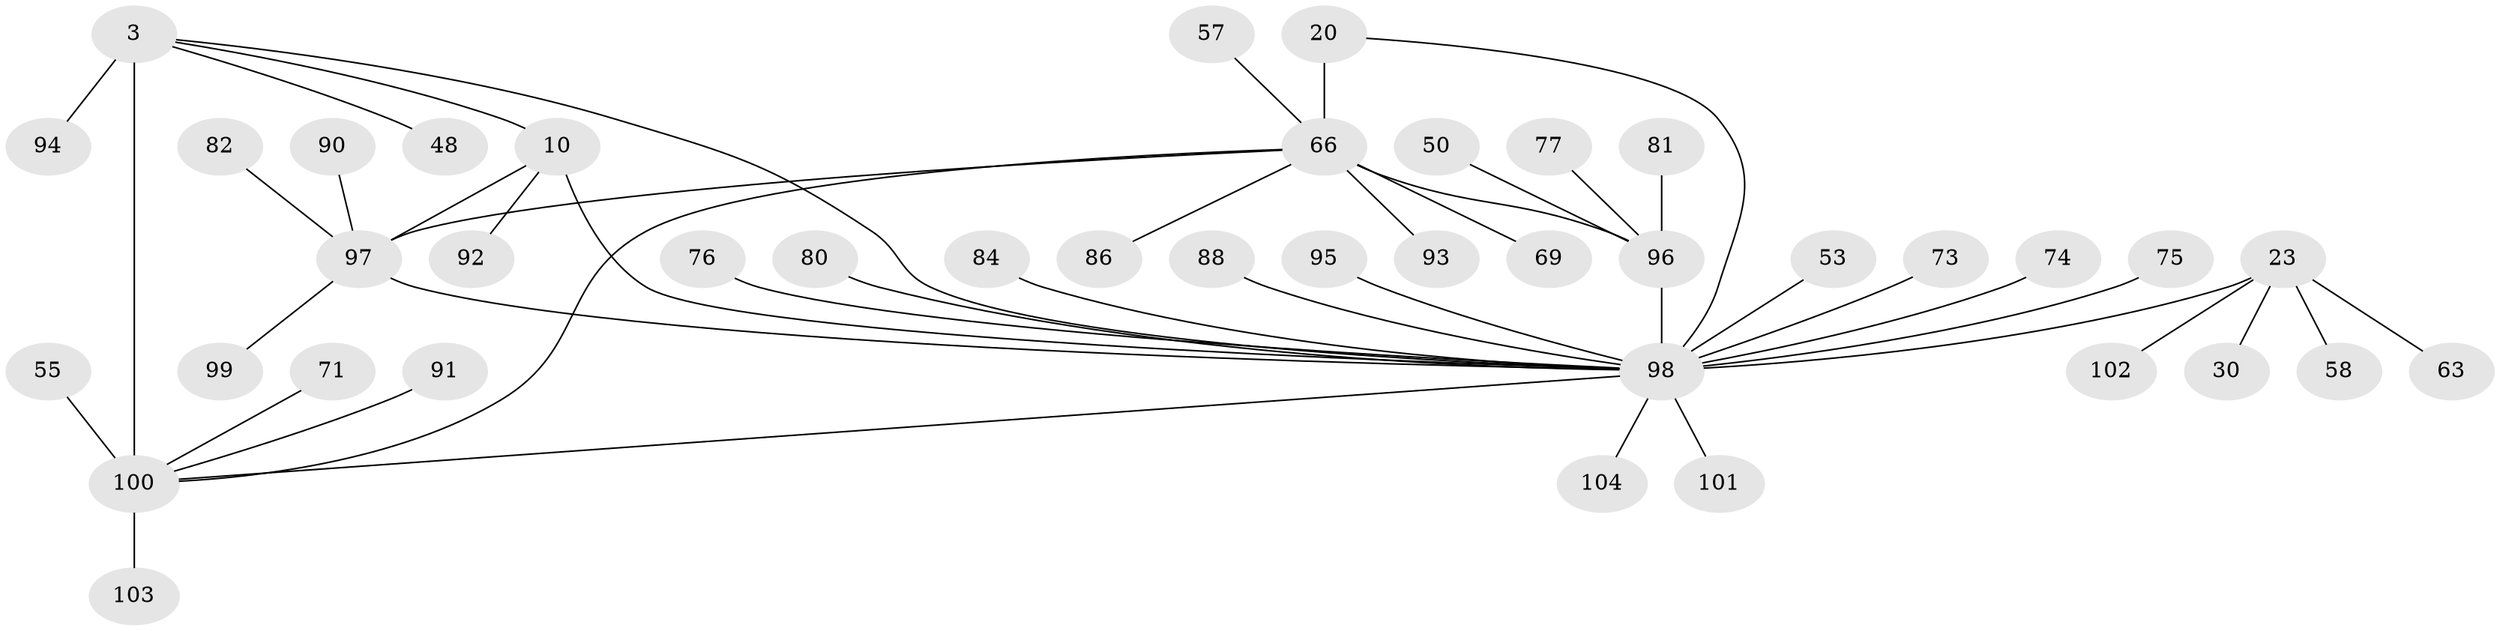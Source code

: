 // original degree distribution, {9: 0.057692307692307696, 5: 0.019230769230769232, 7: 0.038461538461538464, 8: 0.038461538461538464, 6: 0.057692307692307696, 12: 0.009615384615384616, 4: 0.019230769230769232, 10: 0.009615384615384616, 1: 0.5480769230769231, 3: 0.04807692307692308, 2: 0.15384615384615385}
// Generated by graph-tools (version 1.1) at 2025/58/03/04/25 21:58:31]
// undirected, 41 vertices, 46 edges
graph export_dot {
graph [start="1"]
  node [color=gray90,style=filled];
  3 [super="+2"];
  10 [super="+8"];
  20 [super="+17"];
  23 [super="+22"];
  30;
  48;
  50;
  53;
  55;
  57;
  58;
  63;
  66 [super="+19+26+29+42+54"];
  69;
  71 [super="+65"];
  73;
  74;
  75;
  76 [super="+72"];
  77;
  80;
  81;
  82 [super="+32+51"];
  84;
  86 [super="+39"];
  88;
  90 [super="+89"];
  91;
  92;
  93 [super="+68"];
  94 [super="+83"];
  95;
  96 [super="+87"];
  97 [super="+45+67+64+79"];
  98 [super="+34+15+35+47+59+78"];
  99;
  100 [super="+5+27+36+40+41+44+52"];
  101;
  102 [super="+85"];
  103;
  104;
  3 -- 48;
  3 -- 10;
  3 -- 94;
  3 -- 100 [weight=6];
  3 -- 98;
  10 -- 92;
  10 -- 98 [weight=2];
  10 -- 97 [weight=6];
  20 -- 66 [weight=6];
  20 -- 98 [weight=2];
  23 -- 30;
  23 -- 58;
  23 -- 63;
  23 -- 102;
  23 -- 98 [weight=6];
  50 -- 96;
  53 -- 98;
  55 -- 100;
  57 -- 66;
  66 -- 96 [weight=2];
  66 -- 100;
  66 -- 69;
  66 -- 93;
  66 -- 86;
  66 -- 97;
  71 -- 100;
  73 -- 98;
  74 -- 98;
  75 -- 98;
  76 -- 98;
  77 -- 96;
  80 -- 98;
  81 -- 96;
  82 -- 97;
  84 -- 98;
  88 -- 98;
  90 -- 97;
  91 -- 100;
  95 -- 98;
  96 -- 98 [weight=8];
  97 -- 99;
  97 -- 98;
  98 -- 100 [weight=2];
  98 -- 104;
  98 -- 101;
  100 -- 103;
}
